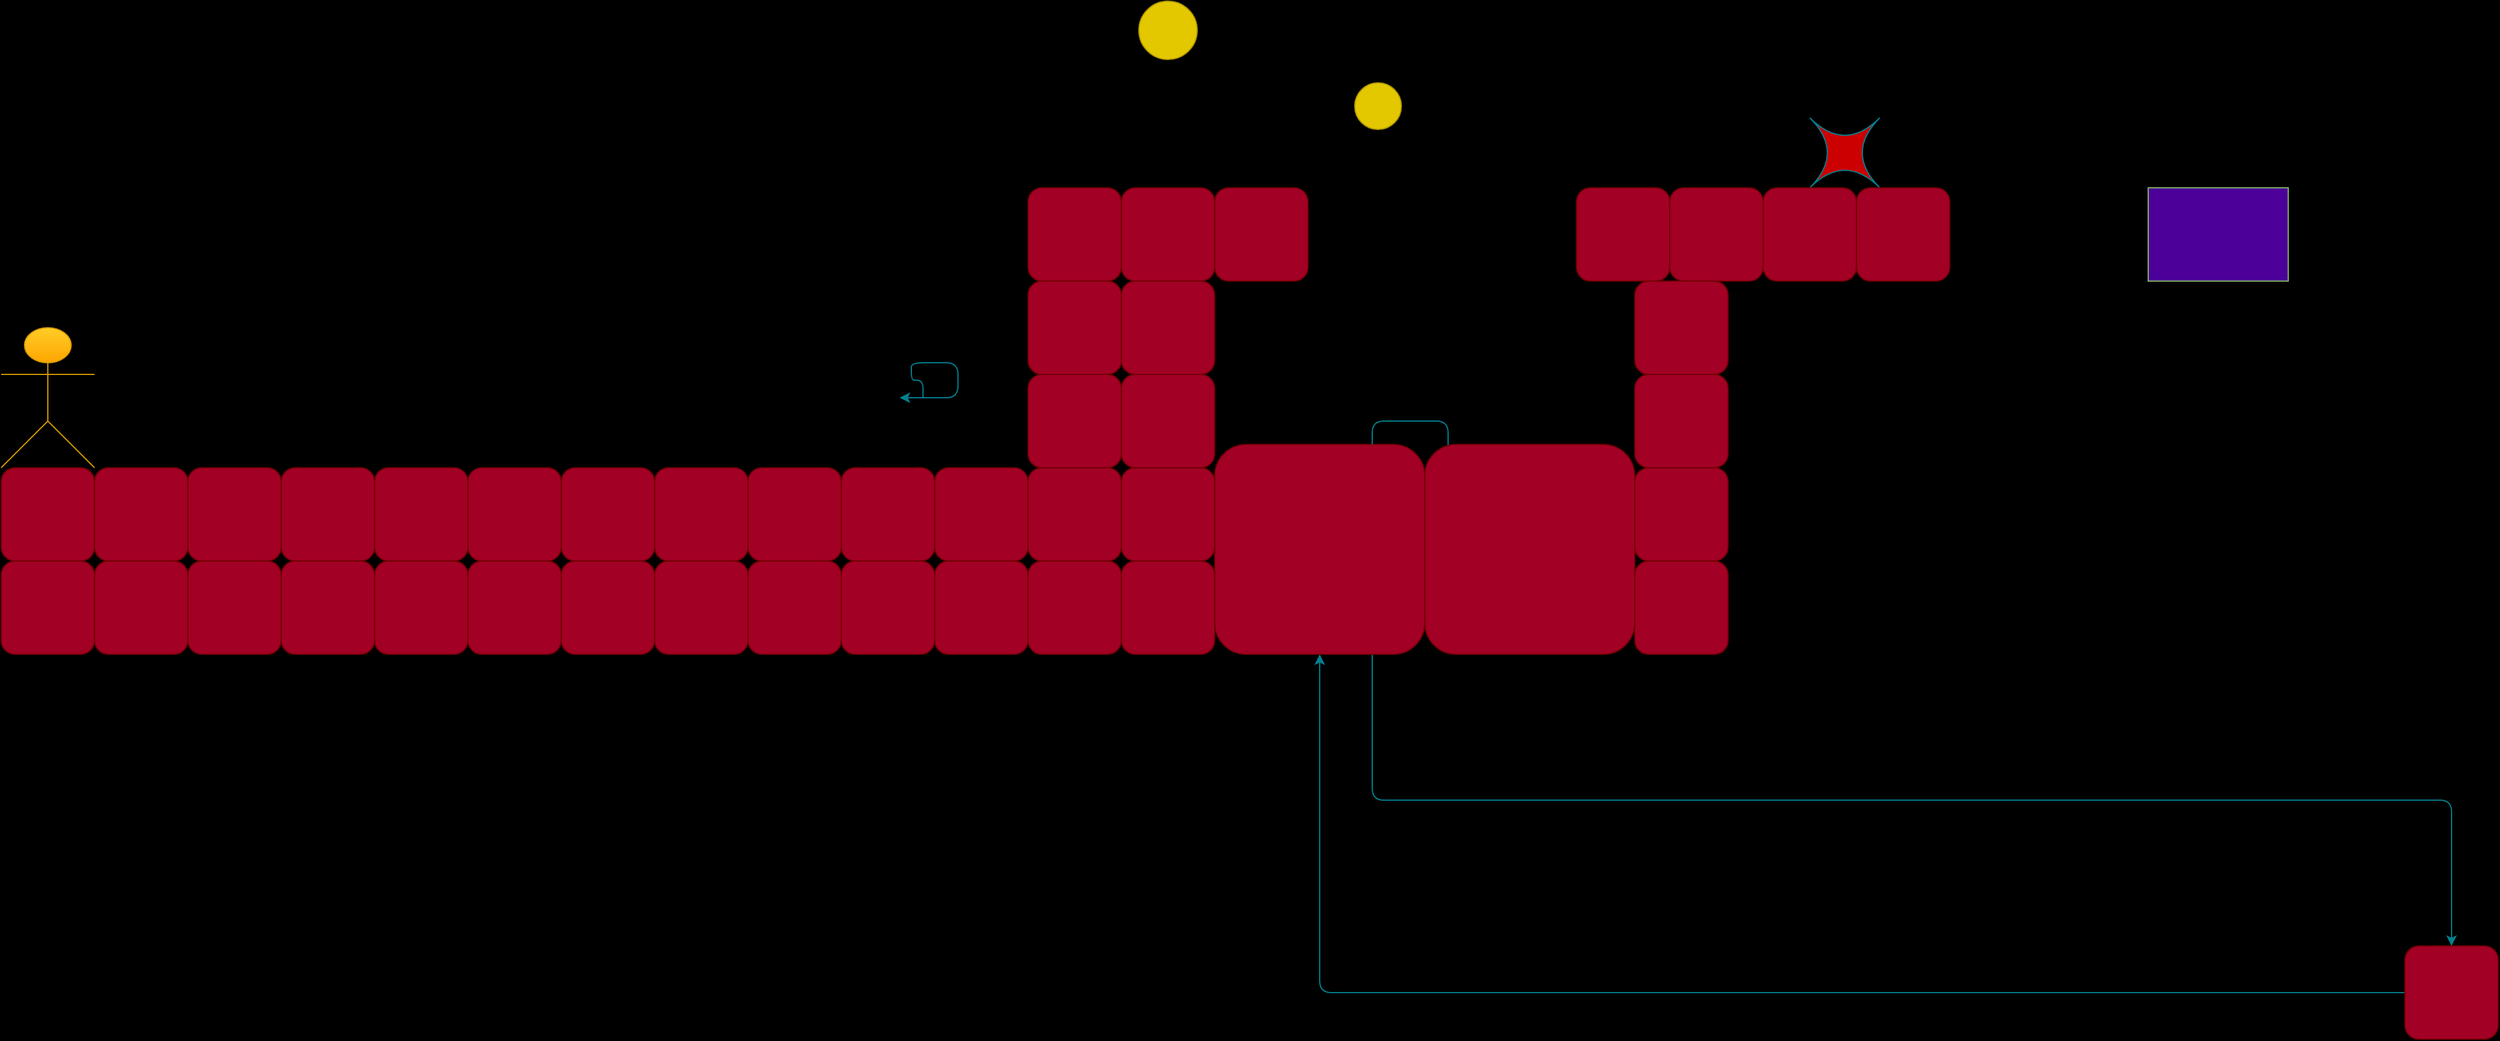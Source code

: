 <mxfile version="20.6.2" type="github">
  <diagram id="zKUmJzLRX71_9fTmacdb" name="Page-1">
    <mxGraphModel dx="1822" dy="794" grid="1" gridSize="20" guides="1" tooltips="1" connect="1" arrows="1" fold="1" page="0" pageScale="1" pageWidth="850" pageHeight="1100" background="#000000" math="0" shadow="0">
      <root>
        <mxCell id="0" />
        <mxCell id="1" parent="0" />
        <mxCell id="M7b8skEu5nL4Gr79lSTo-1" value="" style="whiteSpace=wrap;html=1;aspect=fixed;fillColor=#a20025;strokeColor=#6F0000;fontColor=#ffffff;rounded=1;" parent="1" vertex="1">
          <mxGeometry x="80" y="640" width="80" height="80" as="geometry" />
        </mxCell>
        <mxCell id="M7b8skEu5nL4Gr79lSTo-2" value="" style="whiteSpace=wrap;html=1;aspect=fixed;fillColor=#a20025;strokeColor=#6F0000;fontColor=#ffffff;rounded=1;" parent="1" vertex="1">
          <mxGeometry x="160" y="640" width="80" height="80" as="geometry" />
        </mxCell>
        <mxCell id="M7b8skEu5nL4Gr79lSTo-3" value="" style="whiteSpace=wrap;html=1;aspect=fixed;fillColor=#a20025;strokeColor=#6F0000;fontColor=#ffffff;rounded=1;" parent="1" vertex="1">
          <mxGeometry x="240" y="640" width="80" height="80" as="geometry" />
        </mxCell>
        <mxCell id="M7b8skEu5nL4Gr79lSTo-4" value="" style="whiteSpace=wrap;html=1;aspect=fixed;fillColor=#a20025;strokeColor=#6F0000;fontColor=#ffffff;rounded=1;" parent="1" vertex="1">
          <mxGeometry x="320" y="640" width="80" height="80" as="geometry" />
        </mxCell>
        <mxCell id="M7b8skEu5nL4Gr79lSTo-5" value="" style="whiteSpace=wrap;html=1;aspect=fixed;fillColor=#a20025;strokeColor=#6F0000;fontColor=#ffffff;rounded=1;" parent="1" vertex="1">
          <mxGeometry x="400" y="640" width="80" height="80" as="geometry" />
        </mxCell>
        <mxCell id="M7b8skEu5nL4Gr79lSTo-18" style="edgeStyle=orthogonalEdgeStyle;rounded=1;orthogonalLoop=1;jettySize=auto;html=1;exitX=0.75;exitY=1;exitDx=0;exitDy=0;strokeColor=#028090;fontColor=#E4FDE1;fillColor=#F45B69;startArrow=none;" parent="1" source="M7b8skEu5nL4Gr79lSTo-19" target="M7b8skEu5nL4Gr79lSTo-17" edge="1">
          <mxGeometry relative="1" as="geometry" />
        </mxCell>
        <mxCell id="M7b8skEu5nL4Gr79lSTo-6" value="" style="whiteSpace=wrap;html=1;aspect=fixed;fillColor=#a20025;strokeColor=#6F0000;fontColor=#ffffff;rounded=1;" parent="1" vertex="1">
          <mxGeometry x="480" y="640" width="80" height="80" as="geometry" />
        </mxCell>
        <mxCell id="M7b8skEu5nL4Gr79lSTo-7" value="" style="whiteSpace=wrap;html=1;aspect=fixed;fillColor=#a20025;strokeColor=#6F0000;fontColor=#ffffff;rounded=1;" parent="1" vertex="1">
          <mxGeometry x="480" y="560" width="80" height="80" as="geometry" />
        </mxCell>
        <mxCell id="M7b8skEu5nL4Gr79lSTo-8" value="" style="whiteSpace=wrap;html=1;aspect=fixed;fillColor=#a20025;strokeColor=#6F0000;fontColor=#ffffff;rounded=1;" parent="1" vertex="1">
          <mxGeometry x="480" y="480" width="80" height="80" as="geometry" />
        </mxCell>
        <mxCell id="M7b8skEu5nL4Gr79lSTo-9" value="" style="whiteSpace=wrap;html=1;aspect=fixed;fillColor=#a20025;strokeColor=#6F0000;fontColor=#ffffff;rounded=1;" parent="1" vertex="1">
          <mxGeometry x="480" y="400" width="80" height="80" as="geometry" />
        </mxCell>
        <mxCell id="M7b8skEu5nL4Gr79lSTo-10" value="" style="whiteSpace=wrap;html=1;aspect=fixed;fillColor=#a20025;strokeColor=#6F0000;fontColor=#ffffff;rounded=1;" parent="1" vertex="1">
          <mxGeometry x="560" y="400" width="80" height="80" as="geometry" />
        </mxCell>
        <mxCell id="M7b8skEu5nL4Gr79lSTo-11" value="" style="whiteSpace=wrap;html=1;aspect=fixed;fillColor=#a20025;strokeColor=#6F0000;fontColor=#ffffff;rounded=1;" parent="1" vertex="1">
          <mxGeometry x="640" y="400" width="80" height="80" as="geometry" />
        </mxCell>
        <mxCell id="M7b8skEu5nL4Gr79lSTo-13" value="" style="ellipse;whiteSpace=wrap;html=1;aspect=fixed;fillColor=#e3c800;strokeColor=#B09500;fontColor=#000000;rounded=1;" parent="1" vertex="1">
          <mxGeometry x="575" y="240" width="50" height="50" as="geometry" />
        </mxCell>
        <mxCell id="M7b8skEu5nL4Gr79lSTo-14" value="" style="ellipse;whiteSpace=wrap;html=1;aspect=fixed;fillColor=#e3c800;strokeColor=#B09500;fontColor=#000000;rounded=1;" parent="1" vertex="1">
          <mxGeometry x="760" y="310" width="40" height="40" as="geometry" />
        </mxCell>
        <mxCell id="M7b8skEu5nL4Gr79lSTo-16" style="edgeStyle=orthogonalEdgeStyle;rounded=1;orthogonalLoop=1;jettySize=auto;html=1;strokeColor=#028090;fontColor=#E4FDE1;fillColor=#F45B69;" parent="1" edge="1">
          <mxGeometry relative="1" as="geometry">
            <mxPoint x="390" y="580" as="sourcePoint" />
            <mxPoint x="370" y="580" as="targetPoint" />
            <Array as="points">
              <mxPoint x="380" y="565" />
              <mxPoint x="380" y="550" />
              <mxPoint x="420" y="550" />
            </Array>
          </mxGeometry>
        </mxCell>
        <mxCell id="M7b8skEu5nL4Gr79lSTo-15" value="Actor" style="shape=umlActor;verticalLabelPosition=bottom;verticalAlign=top;html=1;outlineConnect=0;strokeColor=#d79b00;fillColor=#ffcd28;rounded=1;gradientColor=#ffa500;" parent="1" vertex="1">
          <mxGeometry x="-400" y="520" width="80" height="120" as="geometry" />
        </mxCell>
        <mxCell id="M7b8skEu5nL4Gr79lSTo-20" style="edgeStyle=orthogonalEdgeStyle;rounded=1;orthogonalLoop=1;jettySize=auto;html=1;strokeColor=#028090;fontColor=#E4FDE1;fillColor=#F45B69;" parent="1" source="M7b8skEu5nL4Gr79lSTo-17" target="M7b8skEu5nL4Gr79lSTo-19" edge="1">
          <mxGeometry relative="1" as="geometry" />
        </mxCell>
        <mxCell id="M7b8skEu5nL4Gr79lSTo-17" value="" style="whiteSpace=wrap;html=1;aspect=fixed;fillColor=#a20025;strokeColor=#6F0000;fontColor=#ffffff;rounded=1;" parent="1" vertex="1">
          <mxGeometry x="1660" y="1050" width="80" height="80" as="geometry" />
        </mxCell>
        <mxCell id="M7b8skEu5nL4Gr79lSTo-19" value="" style="whiteSpace=wrap;html=1;aspect=fixed;fillColor=#a20025;strokeColor=#6F0000;fontColor=#ffffff;rounded=1;" parent="1" vertex="1">
          <mxGeometry x="640" y="620" width="180" height="180" as="geometry" />
        </mxCell>
        <mxCell id="M7b8skEu5nL4Gr79lSTo-21" value="" style="edgeStyle=orthogonalEdgeStyle;rounded=1;orthogonalLoop=1;jettySize=auto;html=1;exitX=0.75;exitY=1;exitDx=0;exitDy=0;strokeColor=#028090;fontColor=#E4FDE1;fillColor=#F45B69;endArrow=none;" parent="1" source="M7b8skEu5nL4Gr79lSTo-6" target="M7b8skEu5nL4Gr79lSTo-19" edge="1">
          <mxGeometry relative="1" as="geometry">
            <mxPoint x="540" y="720" as="sourcePoint" />
            <mxPoint x="1700" y="1050" as="targetPoint" />
          </mxGeometry>
        </mxCell>
        <mxCell id="M7b8skEu5nL4Gr79lSTo-22" style="edgeStyle=orthogonalEdgeStyle;rounded=1;orthogonalLoop=1;jettySize=auto;html=1;exitX=0.75;exitY=0;exitDx=0;exitDy=0;entryX=1;entryY=0.25;entryDx=0;entryDy=0;strokeColor=#028090;fontColor=#E4FDE1;fillColor=#F45B69;" parent="1" source="M7b8skEu5nL4Gr79lSTo-19" target="M7b8skEu5nL4Gr79lSTo-19" edge="1">
          <mxGeometry relative="1" as="geometry" />
        </mxCell>
        <mxCell id="M7b8skEu5nL4Gr79lSTo-23" value="" style="shape=switch;whiteSpace=wrap;html=1;strokeColor=#028090;fontColor=#E4FDE1;fillColor=#CC0000;rounded=1;" parent="1" vertex="1">
          <mxGeometry x="1150" y="340" width="60" height="60" as="geometry" />
        </mxCell>
        <mxCell id="M7b8skEu5nL4Gr79lSTo-24" value="" style="whiteSpace=wrap;html=1;aspect=fixed;strokeColor=#6F0000;fontColor=#ffffff;fillColor=#a20025;rounded=1;" parent="1" vertex="1">
          <mxGeometry x="950" y="400" width="80" height="80" as="geometry" />
        </mxCell>
        <mxCell id="M7b8skEu5nL4Gr79lSTo-25" value="" style="whiteSpace=wrap;html=1;aspect=fixed;strokeColor=#6F0000;fontColor=#ffffff;fillColor=#a20025;rounded=1;" parent="1" vertex="1">
          <mxGeometry x="1030" y="400" width="80" height="80" as="geometry" />
        </mxCell>
        <mxCell id="M7b8skEu5nL4Gr79lSTo-26" value="" style="whiteSpace=wrap;html=1;aspect=fixed;rounded=1;fillColor=#a20025;fontColor=#ffffff;strokeColor=#6F0000;" parent="1" vertex="1">
          <mxGeometry x="1110" y="400" width="80" height="80" as="geometry" />
        </mxCell>
        <mxCell id="M7b8skEu5nL4Gr79lSTo-27" value="" style="whiteSpace=wrap;html=1;aspect=fixed;strokeColor=#6F0000;fontColor=#ffffff;fillColor=#a20025;rounded=1;" parent="1" vertex="1">
          <mxGeometry x="1190" y="400" width="80" height="80" as="geometry" />
        </mxCell>
        <mxCell id="M7b8skEu5nL4Gr79lSTo-28" value="" style="rounded=0;whiteSpace=wrap;html=1;fillColor=#4C0099;strokeColor=#82b366;" parent="1" vertex="1">
          <mxGeometry x="1440" y="400" width="120" height="80" as="geometry" />
        </mxCell>
        <mxCell id="wT2K5C9ODD8_njOa71nI-1" value="" style="whiteSpace=wrap;html=1;aspect=fixed;fillColor=#a20025;strokeColor=#6F0000;fontColor=#ffffff;rounded=1;" vertex="1" parent="1">
          <mxGeometry x="-400" y="640" width="80" height="80" as="geometry" />
        </mxCell>
        <mxCell id="wT2K5C9ODD8_njOa71nI-2" value="" style="whiteSpace=wrap;html=1;aspect=fixed;fillColor=#a20025;strokeColor=#6F0000;fontColor=#ffffff;rounded=1;" vertex="1" parent="1">
          <mxGeometry x="-320" y="640" width="80" height="80" as="geometry" />
        </mxCell>
        <mxCell id="wT2K5C9ODD8_njOa71nI-3" value="" style="whiteSpace=wrap;html=1;aspect=fixed;fillColor=#a20025;strokeColor=#6F0000;fontColor=#ffffff;rounded=1;" vertex="1" parent="1">
          <mxGeometry x="-240" y="640" width="80" height="80" as="geometry" />
        </mxCell>
        <mxCell id="wT2K5C9ODD8_njOa71nI-4" value="" style="whiteSpace=wrap;html=1;aspect=fixed;fillColor=#a20025;strokeColor=#6F0000;fontColor=#ffffff;rounded=1;" vertex="1" parent="1">
          <mxGeometry x="-160" y="640" width="80" height="80" as="geometry" />
        </mxCell>
        <mxCell id="wT2K5C9ODD8_njOa71nI-5" value="" style="whiteSpace=wrap;html=1;aspect=fixed;fillColor=#a20025;strokeColor=#6F0000;fontColor=#ffffff;rounded=1;" vertex="1" parent="1">
          <mxGeometry x="-80" y="640" width="80" height="80" as="geometry" />
        </mxCell>
        <mxCell id="wT2K5C9ODD8_njOa71nI-6" value="" style="whiteSpace=wrap;html=1;aspect=fixed;fillColor=#a20025;strokeColor=#6F0000;fontColor=#ffffff;rounded=1;" vertex="1" parent="1">
          <mxGeometry y="640" width="80" height="80" as="geometry" />
        </mxCell>
        <mxCell id="wT2K5C9ODD8_njOa71nI-7" value="" style="whiteSpace=wrap;html=1;aspect=fixed;fillColor=#a20025;strokeColor=#6F0000;fontColor=#ffffff;rounded=1;" vertex="1" parent="1">
          <mxGeometry x="80" y="720" width="80" height="80" as="geometry" />
        </mxCell>
        <mxCell id="wT2K5C9ODD8_njOa71nI-8" value="" style="whiteSpace=wrap;html=1;aspect=fixed;fillColor=#a20025;strokeColor=#6F0000;fontColor=#ffffff;rounded=1;" vertex="1" parent="1">
          <mxGeometry x="160" y="720" width="80" height="80" as="geometry" />
        </mxCell>
        <mxCell id="wT2K5C9ODD8_njOa71nI-9" value="" style="whiteSpace=wrap;html=1;aspect=fixed;fillColor=#a20025;strokeColor=#6F0000;fontColor=#ffffff;rounded=1;" vertex="1" parent="1">
          <mxGeometry x="240" y="720" width="80" height="80" as="geometry" />
        </mxCell>
        <mxCell id="wT2K5C9ODD8_njOa71nI-10" value="" style="whiteSpace=wrap;html=1;aspect=fixed;fillColor=#a20025;strokeColor=#6F0000;fontColor=#ffffff;rounded=1;" vertex="1" parent="1">
          <mxGeometry x="320" y="720" width="80" height="80" as="geometry" />
        </mxCell>
        <mxCell id="wT2K5C9ODD8_njOa71nI-11" value="" style="whiteSpace=wrap;html=1;aspect=fixed;fillColor=#a20025;strokeColor=#6F0000;fontColor=#ffffff;rounded=1;" vertex="1" parent="1">
          <mxGeometry x="400" y="720" width="80" height="80" as="geometry" />
        </mxCell>
        <mxCell id="wT2K5C9ODD8_njOa71nI-12" value="" style="whiteSpace=wrap;html=1;aspect=fixed;fillColor=#a20025;strokeColor=#6F0000;fontColor=#ffffff;rounded=1;" vertex="1" parent="1">
          <mxGeometry x="480" y="720" width="80" height="80" as="geometry" />
        </mxCell>
        <mxCell id="wT2K5C9ODD8_njOa71nI-13" value="" style="whiteSpace=wrap;html=1;aspect=fixed;fillColor=#a20025;strokeColor=#6F0000;fontColor=#ffffff;rounded=1;" vertex="1" parent="1">
          <mxGeometry x="-400" y="720" width="80" height="80" as="geometry" />
        </mxCell>
        <mxCell id="wT2K5C9ODD8_njOa71nI-14" value="" style="whiteSpace=wrap;html=1;aspect=fixed;fillColor=#a20025;strokeColor=#6F0000;fontColor=#ffffff;rounded=1;" vertex="1" parent="1">
          <mxGeometry x="-320" y="720" width="80" height="80" as="geometry" />
        </mxCell>
        <mxCell id="wT2K5C9ODD8_njOa71nI-15" value="" style="whiteSpace=wrap;html=1;aspect=fixed;fillColor=#a20025;strokeColor=#6F0000;fontColor=#ffffff;rounded=1;" vertex="1" parent="1">
          <mxGeometry x="-240" y="720" width="80" height="80" as="geometry" />
        </mxCell>
        <mxCell id="wT2K5C9ODD8_njOa71nI-16" value="" style="whiteSpace=wrap;html=1;aspect=fixed;fillColor=#a20025;strokeColor=#6F0000;fontColor=#ffffff;rounded=1;" vertex="1" parent="1">
          <mxGeometry x="-160" y="720" width="80" height="80" as="geometry" />
        </mxCell>
        <mxCell id="wT2K5C9ODD8_njOa71nI-17" value="" style="whiteSpace=wrap;html=1;aspect=fixed;fillColor=#a20025;strokeColor=#6F0000;fontColor=#ffffff;rounded=1;" vertex="1" parent="1">
          <mxGeometry x="-80" y="720" width="80" height="80" as="geometry" />
        </mxCell>
        <mxCell id="wT2K5C9ODD8_njOa71nI-18" value="" style="whiteSpace=wrap;html=1;aspect=fixed;fillColor=#a20025;strokeColor=#6F0000;fontColor=#ffffff;rounded=1;" vertex="1" parent="1">
          <mxGeometry y="720" width="80" height="80" as="geometry" />
        </mxCell>
        <mxCell id="wT2K5C9ODD8_njOa71nI-19" value="" style="whiteSpace=wrap;html=1;aspect=fixed;fillColor=#a20025;strokeColor=#6F0000;fontColor=#ffffff;rounded=1;" vertex="1" parent="1">
          <mxGeometry x="560" y="720" width="80" height="80" as="geometry" />
        </mxCell>
        <mxCell id="wT2K5C9ODD8_njOa71nI-20" value="" style="whiteSpace=wrap;html=1;aspect=fixed;fillColor=#a20025;strokeColor=#6F0000;fontColor=#ffffff;rounded=1;" vertex="1" parent="1">
          <mxGeometry x="560" y="640" width="80" height="80" as="geometry" />
        </mxCell>
        <mxCell id="wT2K5C9ODD8_njOa71nI-21" value="" style="whiteSpace=wrap;html=1;aspect=fixed;fillColor=#a20025;strokeColor=#6F0000;fontColor=#ffffff;rounded=1;" vertex="1" parent="1">
          <mxGeometry x="560" y="560" width="80" height="80" as="geometry" />
        </mxCell>
        <mxCell id="wT2K5C9ODD8_njOa71nI-22" value="" style="whiteSpace=wrap;html=1;aspect=fixed;fillColor=#a20025;strokeColor=#6F0000;fontColor=#ffffff;rounded=1;" vertex="1" parent="1">
          <mxGeometry x="560" y="480" width="80" height="80" as="geometry" />
        </mxCell>
        <mxCell id="wT2K5C9ODD8_njOa71nI-31" value="" style="whiteSpace=wrap;html=1;aspect=fixed;fillColor=#a20025;strokeColor=#6F0000;fontColor=#ffffff;rounded=1;" vertex="1" parent="1">
          <mxGeometry x="1000" y="480" width="80" height="80" as="geometry" />
        </mxCell>
        <mxCell id="wT2K5C9ODD8_njOa71nI-32" value="" style="whiteSpace=wrap;html=1;aspect=fixed;fillColor=#a20025;strokeColor=#6F0000;fontColor=#ffffff;rounded=1;" vertex="1" parent="1">
          <mxGeometry x="820" y="620" width="180" height="180" as="geometry" />
        </mxCell>
        <mxCell id="wT2K5C9ODD8_njOa71nI-33" value="" style="whiteSpace=wrap;html=1;aspect=fixed;fillColor=#a20025;strokeColor=#6F0000;fontColor=#ffffff;rounded=1;" vertex="1" parent="1">
          <mxGeometry x="1000" y="560" width="80" height="80" as="geometry" />
        </mxCell>
        <mxCell id="wT2K5C9ODD8_njOa71nI-34" value="" style="whiteSpace=wrap;html=1;aspect=fixed;fillColor=#a20025;strokeColor=#6F0000;fontColor=#ffffff;rounded=1;" vertex="1" parent="1">
          <mxGeometry x="1000" y="640" width="80" height="80" as="geometry" />
        </mxCell>
        <mxCell id="wT2K5C9ODD8_njOa71nI-35" value="" style="whiteSpace=wrap;html=1;aspect=fixed;fillColor=#a20025;strokeColor=#6F0000;fontColor=#ffffff;rounded=1;" vertex="1" parent="1">
          <mxGeometry x="1000" y="720" width="80" height="80" as="geometry" />
        </mxCell>
      </root>
    </mxGraphModel>
  </diagram>
</mxfile>
